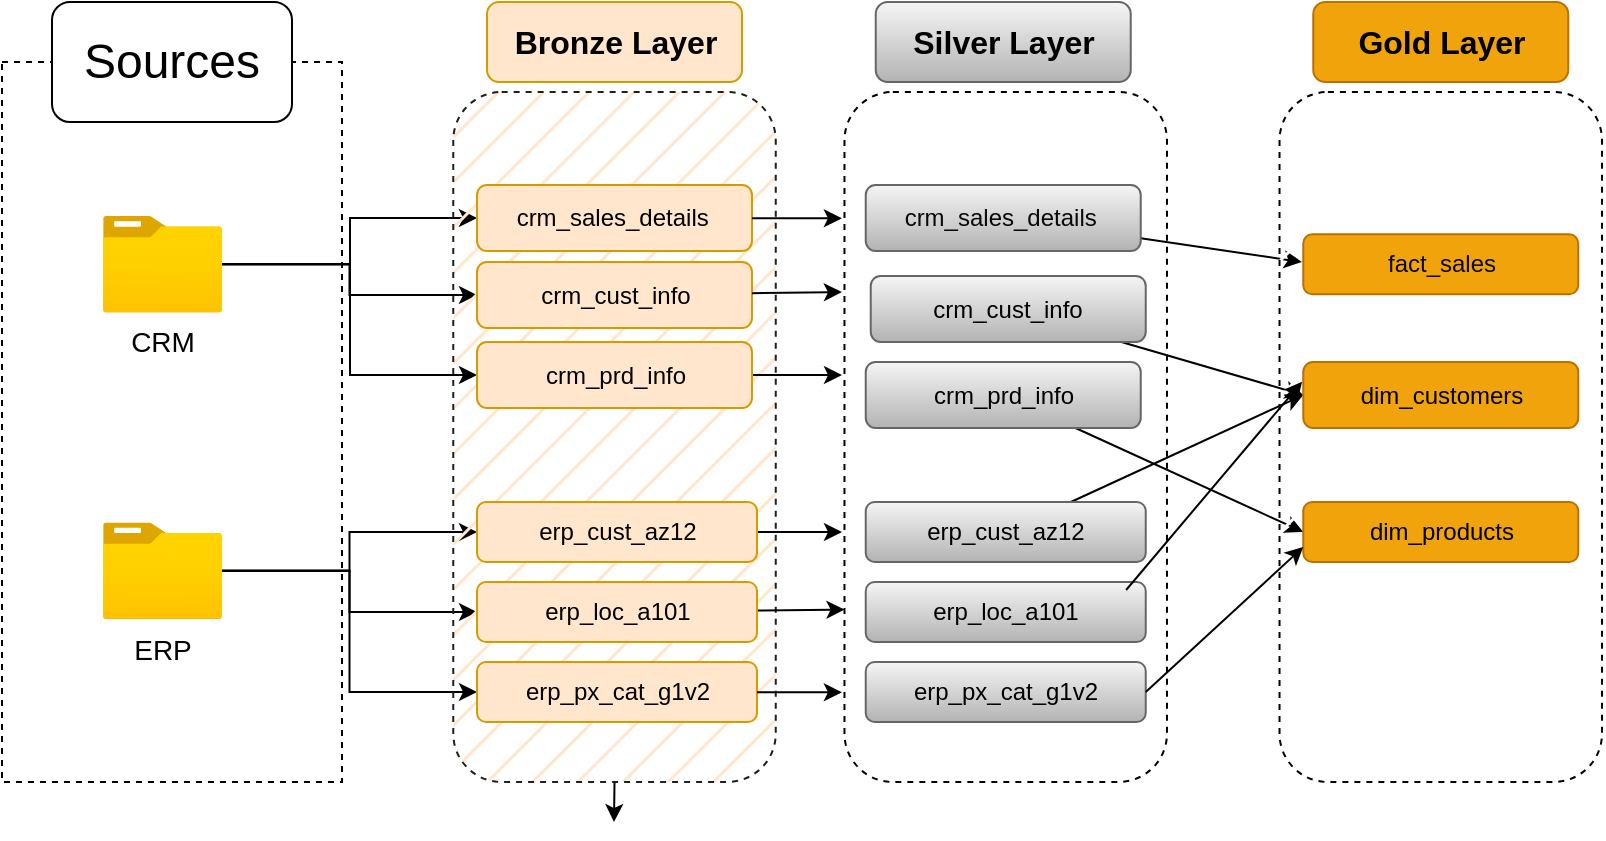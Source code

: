 <mxfile>
    <diagram name="Data Flow" id="y7y4WxXYuXsc01ycoP_v">
        <mxGraphModel dx="1059" dy="454" grid="1" gridSize="10" guides="1" tooltips="1" connect="1" arrows="1" fold="1" page="1" pageScale="1" pageWidth="850" pageHeight="1100" math="0" shadow="0">
            <root>
                <mxCell id="0"/>
                <mxCell id="1" parent="0"/>
                <mxCell id="NFhts6zr0IFQgZuLDHkn-1" value="" style="rounded=0;whiteSpace=wrap;html=1;fillColor=none;dashed=1;" parent="1" vertex="1">
                    <mxGeometry x="40" y="100" width="170" height="360" as="geometry"/>
                </mxCell>
                <mxCell id="NFhts6zr0IFQgZuLDHkn-2" value="&lt;font style=&quot;font-size: 24px;&quot;&gt;Sources&lt;/font&gt;" style="rounded=1;whiteSpace=wrap;html=1;" parent="1" vertex="1">
                    <mxGeometry x="65" y="70" width="120" height="60" as="geometry"/>
                </mxCell>
                <mxCell id="NFhts6zr0IFQgZuLDHkn-14" style="edgeStyle=orthogonalEdgeStyle;rounded=0;orthogonalLoop=1;jettySize=auto;html=1;entryX=0;entryY=0.5;entryDx=0;entryDy=0;" parent="1" source="NFhts6zr0IFQgZuLDHkn-3" target="NFhts6zr0IFQgZuLDHkn-11" edge="1">
                    <mxGeometry relative="1" as="geometry">
                        <Array as="points">
                            <mxPoint x="214" y="201"/>
                            <mxPoint x="214" y="257"/>
                        </Array>
                    </mxGeometry>
                </mxCell>
                <mxCell id="NFhts6zr0IFQgZuLDHkn-17" style="edgeStyle=orthogonalEdgeStyle;rounded=0;orthogonalLoop=1;jettySize=auto;html=1;entryX=0;entryY=0.5;entryDx=0;entryDy=0;" parent="1" source="NFhts6zr0IFQgZuLDHkn-3" target="NFhts6zr0IFQgZuLDHkn-9" edge="1">
                    <mxGeometry relative="1" as="geometry">
                        <Array as="points">
                            <mxPoint x="214" y="201"/>
                            <mxPoint x="214" y="178"/>
                        </Array>
                    </mxGeometry>
                </mxCell>
                <mxCell id="NFhts6zr0IFQgZuLDHkn-18" style="edgeStyle=orthogonalEdgeStyle;rounded=0;orthogonalLoop=1;jettySize=auto;html=1;entryX=0;entryY=0.5;entryDx=0;entryDy=0;" parent="1" source="NFhts6zr0IFQgZuLDHkn-3" target="NFhts6zr0IFQgZuLDHkn-10" edge="1">
                    <mxGeometry relative="1" as="geometry"/>
                </mxCell>
                <mxCell id="NFhts6zr0IFQgZuLDHkn-3" value="&lt;div&gt;&lt;div&gt;&lt;font style=&quot;font-size: 14px;&quot;&gt;CRM&lt;/font&gt;&lt;div&gt;&lt;br&gt;&lt;/div&gt;&lt;/div&gt;&lt;/div&gt;" style="image;aspect=fixed;html=1;points=[];align=center;fontSize=12;image=img/lib/azure2/general/Folder_Blank.svg;" parent="1" vertex="1">
                    <mxGeometry x="90.5" y="177" width="59.5" height="48.29" as="geometry"/>
                </mxCell>
                <mxCell id="NFhts6zr0IFQgZuLDHkn-22" style="edgeStyle=orthogonalEdgeStyle;rounded=0;orthogonalLoop=1;jettySize=auto;html=1;" parent="1" source="NFhts6zr0IFQgZuLDHkn-4" target="NFhts6zr0IFQgZuLDHkn-19" edge="1">
                    <mxGeometry relative="1" as="geometry"/>
                </mxCell>
                <mxCell id="NFhts6zr0IFQgZuLDHkn-23" style="edgeStyle=orthogonalEdgeStyle;rounded=0;orthogonalLoop=1;jettySize=auto;html=1;" parent="1" source="NFhts6zr0IFQgZuLDHkn-4" target="NFhts6zr0IFQgZuLDHkn-20" edge="1">
                    <mxGeometry relative="1" as="geometry"/>
                </mxCell>
                <mxCell id="NFhts6zr0IFQgZuLDHkn-24" style="edgeStyle=orthogonalEdgeStyle;rounded=0;orthogonalLoop=1;jettySize=auto;html=1;entryX=0;entryY=0.5;entryDx=0;entryDy=0;" parent="1" source="NFhts6zr0IFQgZuLDHkn-4" target="NFhts6zr0IFQgZuLDHkn-21" edge="1">
                    <mxGeometry relative="1" as="geometry"/>
                </mxCell>
                <mxCell id="NFhts6zr0IFQgZuLDHkn-4" value="&lt;div&gt;&lt;div&gt;&lt;div&gt;&lt;span style=&quot;font-size: 14px;&quot;&gt;ERP&lt;/span&gt;&lt;/div&gt;&lt;/div&gt;&lt;/div&gt;&lt;div&gt;&lt;span style=&quot;font-size: 14px;&quot;&gt;&lt;br&gt;&lt;/span&gt;&lt;/div&gt;" style="image;aspect=fixed;html=1;points=[];align=center;fontSize=12;image=img/lib/azure2/general/Folder_Blank.svg;" parent="1" vertex="1">
                    <mxGeometry x="90.5" y="330.21" width="59.5" height="48.29" as="geometry"/>
                </mxCell>
                <mxCell id="NFhts6zr0IFQgZuLDHkn-13" style="edgeStyle=orthogonalEdgeStyle;rounded=0;orthogonalLoop=1;jettySize=auto;html=1;exitX=0.5;exitY=1;exitDx=0;exitDy=0;" parent="1" source="NFhts6zr0IFQgZuLDHkn-7" edge="1">
                    <mxGeometry relative="1" as="geometry">
                        <mxPoint x="346" y="480" as="targetPoint"/>
                    </mxGeometry>
                </mxCell>
                <mxCell id="NFhts6zr0IFQgZuLDHkn-7" value="" style="rounded=1;whiteSpace=wrap;html=1;fillColor=#ffe6cc;strokeColor=light-dark(#1f1f1e, #996500);fillStyle=hatch;shadow=0;glass=0;dashed=1;" parent="1" vertex="1">
                    <mxGeometry x="265.63" y="115" width="161.25" height="345" as="geometry"/>
                </mxCell>
                <mxCell id="NFhts6zr0IFQgZuLDHkn-8" value="&lt;font style=&quot;font-size: 16px;&quot;&gt;&lt;b style=&quot;&quot;&gt;Bronze Layer&lt;/b&gt;&lt;/font&gt;" style="rounded=1;whiteSpace=wrap;html=1;fillColor=#ffe6cc;strokeColor=#d79b00;align=center;" parent="1" vertex="1">
                    <mxGeometry x="282.5" y="70" width="127.5" height="40" as="geometry"/>
                </mxCell>
                <mxCell id="NFhts6zr0IFQgZuLDHkn-9" value="&lt;font&gt;crm_sales_details&amp;nbsp;&lt;/font&gt;" style="rounded=1;whiteSpace=wrap;html=1;fillColor=#ffe6cc;strokeColor=#d79b00;align=center;" parent="1" vertex="1">
                    <mxGeometry x="277.5" y="161.5" width="137.5" height="33" as="geometry"/>
                </mxCell>
                <mxCell id="NFhts6zr0IFQgZuLDHkn-10" value="crm_cust_info" style="rounded=1;whiteSpace=wrap;html=1;fillColor=#ffe6cc;strokeColor=#d79b00;align=center;" parent="1" vertex="1">
                    <mxGeometry x="277.5" y="200" width="137.5" height="33" as="geometry"/>
                </mxCell>
                <mxCell id="15" style="edgeStyle=none;html=1;" parent="1" source="NFhts6zr0IFQgZuLDHkn-11" edge="1">
                    <mxGeometry relative="1" as="geometry">
                        <mxPoint x="460" y="256.5" as="targetPoint"/>
                    </mxGeometry>
                </mxCell>
                <mxCell id="NFhts6zr0IFQgZuLDHkn-11" value="crm_prd_info" style="rounded=1;whiteSpace=wrap;html=1;fillColor=#ffe6cc;strokeColor=#d79b00;align=center;" parent="1" vertex="1">
                    <mxGeometry x="277.5" y="240" width="137.5" height="33" as="geometry"/>
                </mxCell>
                <mxCell id="17" style="edgeStyle=none;html=1;" parent="1" source="NFhts6zr0IFQgZuLDHkn-19" edge="1">
                    <mxGeometry relative="1" as="geometry">
                        <mxPoint x="460" y="335" as="targetPoint"/>
                    </mxGeometry>
                </mxCell>
                <mxCell id="NFhts6zr0IFQgZuLDHkn-19" value="erp_cust_az12" style="rounded=1;whiteSpace=wrap;html=1;fillColor=#ffe6cc;strokeColor=#d79b00;align=center;" parent="1" vertex="1">
                    <mxGeometry x="277.5" y="320" width="140" height="30" as="geometry"/>
                </mxCell>
                <mxCell id="18" style="edgeStyle=none;html=1;entryX=0;entryY=0.75;entryDx=0;entryDy=0;" parent="1" source="NFhts6zr0IFQgZuLDHkn-20" target="2" edge="1">
                    <mxGeometry relative="1" as="geometry"/>
                </mxCell>
                <mxCell id="NFhts6zr0IFQgZuLDHkn-20" value="erp_loc_a101" style="rounded=1;whiteSpace=wrap;html=1;fillColor=#ffe6cc;strokeColor=#d79b00;align=center;" parent="1" vertex="1">
                    <mxGeometry x="277.5" y="360" width="140" height="30" as="geometry"/>
                </mxCell>
                <mxCell id="NFhts6zr0IFQgZuLDHkn-21" value="erp_px_cat_g1v2" style="rounded=1;whiteSpace=wrap;html=1;fillColor=#ffe6cc;strokeColor=#d79b00;align=center;" parent="1" vertex="1">
                    <mxGeometry x="277.5" y="400" width="140" height="30" as="geometry"/>
                </mxCell>
                <mxCell id="2" value="" style="rounded=1;whiteSpace=wrap;html=1;fillStyle=hatch;shadow=0;glass=0;dashed=1;" parent="1" vertex="1">
                    <mxGeometry x="461.24" y="115" width="161.25" height="345" as="geometry"/>
                </mxCell>
                <mxCell id="3" value="&lt;font style=&quot;font-size: 16px;&quot;&gt;&lt;b&gt;Silver Layer&lt;/b&gt;&lt;/font&gt;" style="rounded=1;whiteSpace=wrap;html=1;fillColor=#f5f5f5;strokeColor=#666666;align=center;gradientColor=#b3b3b3;" parent="1" vertex="1">
                    <mxGeometry x="476.87" y="70" width="127.5" height="40" as="geometry"/>
                </mxCell>
                <mxCell id="29" style="edgeStyle=none;html=1;" edge="1" parent="1" source="4">
                    <mxGeometry relative="1" as="geometry">
                        <mxPoint x="690" y="200" as="targetPoint"/>
                    </mxGeometry>
                </mxCell>
                <mxCell id="4" value="&lt;font style=&quot;color: light-dark(rgb(11, 9, 9), rgb(18, 18, 18));&quot;&gt;crm_sales_details&amp;nbsp;&lt;/font&gt;" style="rounded=1;whiteSpace=wrap;html=1;fillColor=#f5f5f5;strokeColor=#666666;align=center;gradientColor=#b3b3b3;" parent="1" vertex="1">
                    <mxGeometry x="471.87" y="161.5" width="137.5" height="33" as="geometry"/>
                </mxCell>
                <mxCell id="32" style="edgeStyle=none;html=1;entryX=0;entryY=0.5;entryDx=0;entryDy=0;" edge="1" parent="1" source="5" target="23">
                    <mxGeometry relative="1" as="geometry"/>
                </mxCell>
                <mxCell id="5" value="crm_cust_info" style="rounded=1;whiteSpace=wrap;html=1;fillColor=#f5f5f5;strokeColor=#666666;align=center;gradientColor=#b3b3b3;" parent="1" vertex="1">
                    <mxGeometry x="474.37" y="207" width="137.5" height="33" as="geometry"/>
                </mxCell>
                <mxCell id="33" style="edgeStyle=none;html=1;entryX=0;entryY=0.5;entryDx=0;entryDy=0;" edge="1" parent="1" source="6" target="24">
                    <mxGeometry relative="1" as="geometry"/>
                </mxCell>
                <mxCell id="6" value="crm_prd_info" style="rounded=1;whiteSpace=wrap;html=1;fillColor=#f5f5f5;strokeColor=#666666;align=center;gradientColor=#b3b3b3;" parent="1" vertex="1">
                    <mxGeometry x="471.87" y="250" width="137.5" height="33" as="geometry"/>
                </mxCell>
                <mxCell id="34" style="edgeStyle=none;html=1;entryX=0;entryY=0.5;entryDx=0;entryDy=0;" edge="1" parent="1" source="7" target="23">
                    <mxGeometry relative="1" as="geometry"/>
                </mxCell>
                <mxCell id="7" value="erp_cust_az12" style="rounded=1;whiteSpace=wrap;html=1;fillColor=#f5f5f5;strokeColor=#666666;align=center;gradientColor=#b3b3b3;" parent="1" vertex="1">
                    <mxGeometry x="471.87" y="320" width="140" height="30" as="geometry"/>
                </mxCell>
                <mxCell id="8" value="erp_loc_a101" style="rounded=1;whiteSpace=wrap;html=1;fillColor=#f5f5f5;strokeColor=#666666;align=center;gradientColor=#b3b3b3;" parent="1" vertex="1">
                    <mxGeometry x="471.87" y="360" width="140" height="30" as="geometry"/>
                </mxCell>
                <mxCell id="9" value="erp_px_cat_g1v2" style="rounded=1;whiteSpace=wrap;html=1;fillColor=#f5f5f5;strokeColor=#666666;align=center;gradientColor=#b3b3b3;" parent="1" vertex="1">
                    <mxGeometry x="471.87" y="400" width="140" height="30" as="geometry"/>
                </mxCell>
                <mxCell id="10" style="edgeStyle=none;html=1;entryX=-0.008;entryY=0.183;entryDx=0;entryDy=0;entryPerimeter=0;" parent="1" source="NFhts6zr0IFQgZuLDHkn-9" target="2" edge="1">
                    <mxGeometry relative="1" as="geometry"/>
                </mxCell>
                <mxCell id="14" style="edgeStyle=none;html=1;entryX=-0.008;entryY=0.29;entryDx=0;entryDy=0;entryPerimeter=0;" parent="1" source="NFhts6zr0IFQgZuLDHkn-10" target="2" edge="1">
                    <mxGeometry relative="1" as="geometry"/>
                </mxCell>
                <mxCell id="19" style="edgeStyle=none;html=1;entryX=-0.008;entryY=0.87;entryDx=0;entryDy=0;entryPerimeter=0;" parent="1" source="NFhts6zr0IFQgZuLDHkn-21" target="2" edge="1">
                    <mxGeometry relative="1" as="geometry"/>
                </mxCell>
                <mxCell id="20" value="" style="rounded=1;whiteSpace=wrap;html=1;fillStyle=hatch;shadow=0;glass=0;dashed=1;" vertex="1" parent="1">
                    <mxGeometry x="678.76" y="115" width="161.25" height="345" as="geometry"/>
                </mxCell>
                <mxCell id="21" value="&lt;span style=&quot;font-size: 16px;&quot;&gt;&lt;b&gt;Gold Layer&lt;/b&gt;&lt;/span&gt;" style="rounded=1;whiteSpace=wrap;html=1;fillColor=#f0a30a;strokeColor=#BD7000;align=center;fontColor=#000000;" vertex="1" parent="1">
                    <mxGeometry x="695.63" y="70" width="127.5" height="40" as="geometry"/>
                </mxCell>
                <mxCell id="22" value="&lt;font color=&quot;#0b0909&quot;&gt;fact_sales&lt;/font&gt;" style="rounded=1;whiteSpace=wrap;html=1;fillColor=#f0a30a;strokeColor=#BD7000;align=center;fontColor=#000000;" vertex="1" parent="1">
                    <mxGeometry x="690.63" y="186.14" width="137.5" height="30" as="geometry"/>
                </mxCell>
                <mxCell id="23" value="dim_customers" style="rounded=1;whiteSpace=wrap;html=1;fillColor=#f0a30a;strokeColor=#BD7000;align=center;fontColor=#000000;" vertex="1" parent="1">
                    <mxGeometry x="690.63" y="250" width="137.5" height="33" as="geometry"/>
                </mxCell>
                <mxCell id="24" value="dim_products" style="rounded=1;whiteSpace=wrap;html=1;fillColor=#f0a30a;strokeColor=#BD7000;align=center;fontColor=#000000;" vertex="1" parent="1">
                    <mxGeometry x="690.63" y="320" width="137.5" height="30" as="geometry"/>
                </mxCell>
                <mxCell id="35" style="edgeStyle=none;html=1;entryX=0.07;entryY=0.42;entryDx=0;entryDy=0;entryPerimeter=0;exitX=0.93;exitY=0.133;exitDx=0;exitDy=0;exitPerimeter=0;" edge="1" parent="1" source="8" target="20">
                    <mxGeometry relative="1" as="geometry"/>
                </mxCell>
                <mxCell id="36" style="edgeStyle=none;html=1;entryX=0;entryY=0.75;entryDx=0;entryDy=0;exitX=1;exitY=0.5;exitDx=0;exitDy=0;" edge="1" parent="1" source="9" target="24">
                    <mxGeometry relative="1" as="geometry"/>
                </mxCell>
            </root>
        </mxGraphModel>
    </diagram>
</mxfile>